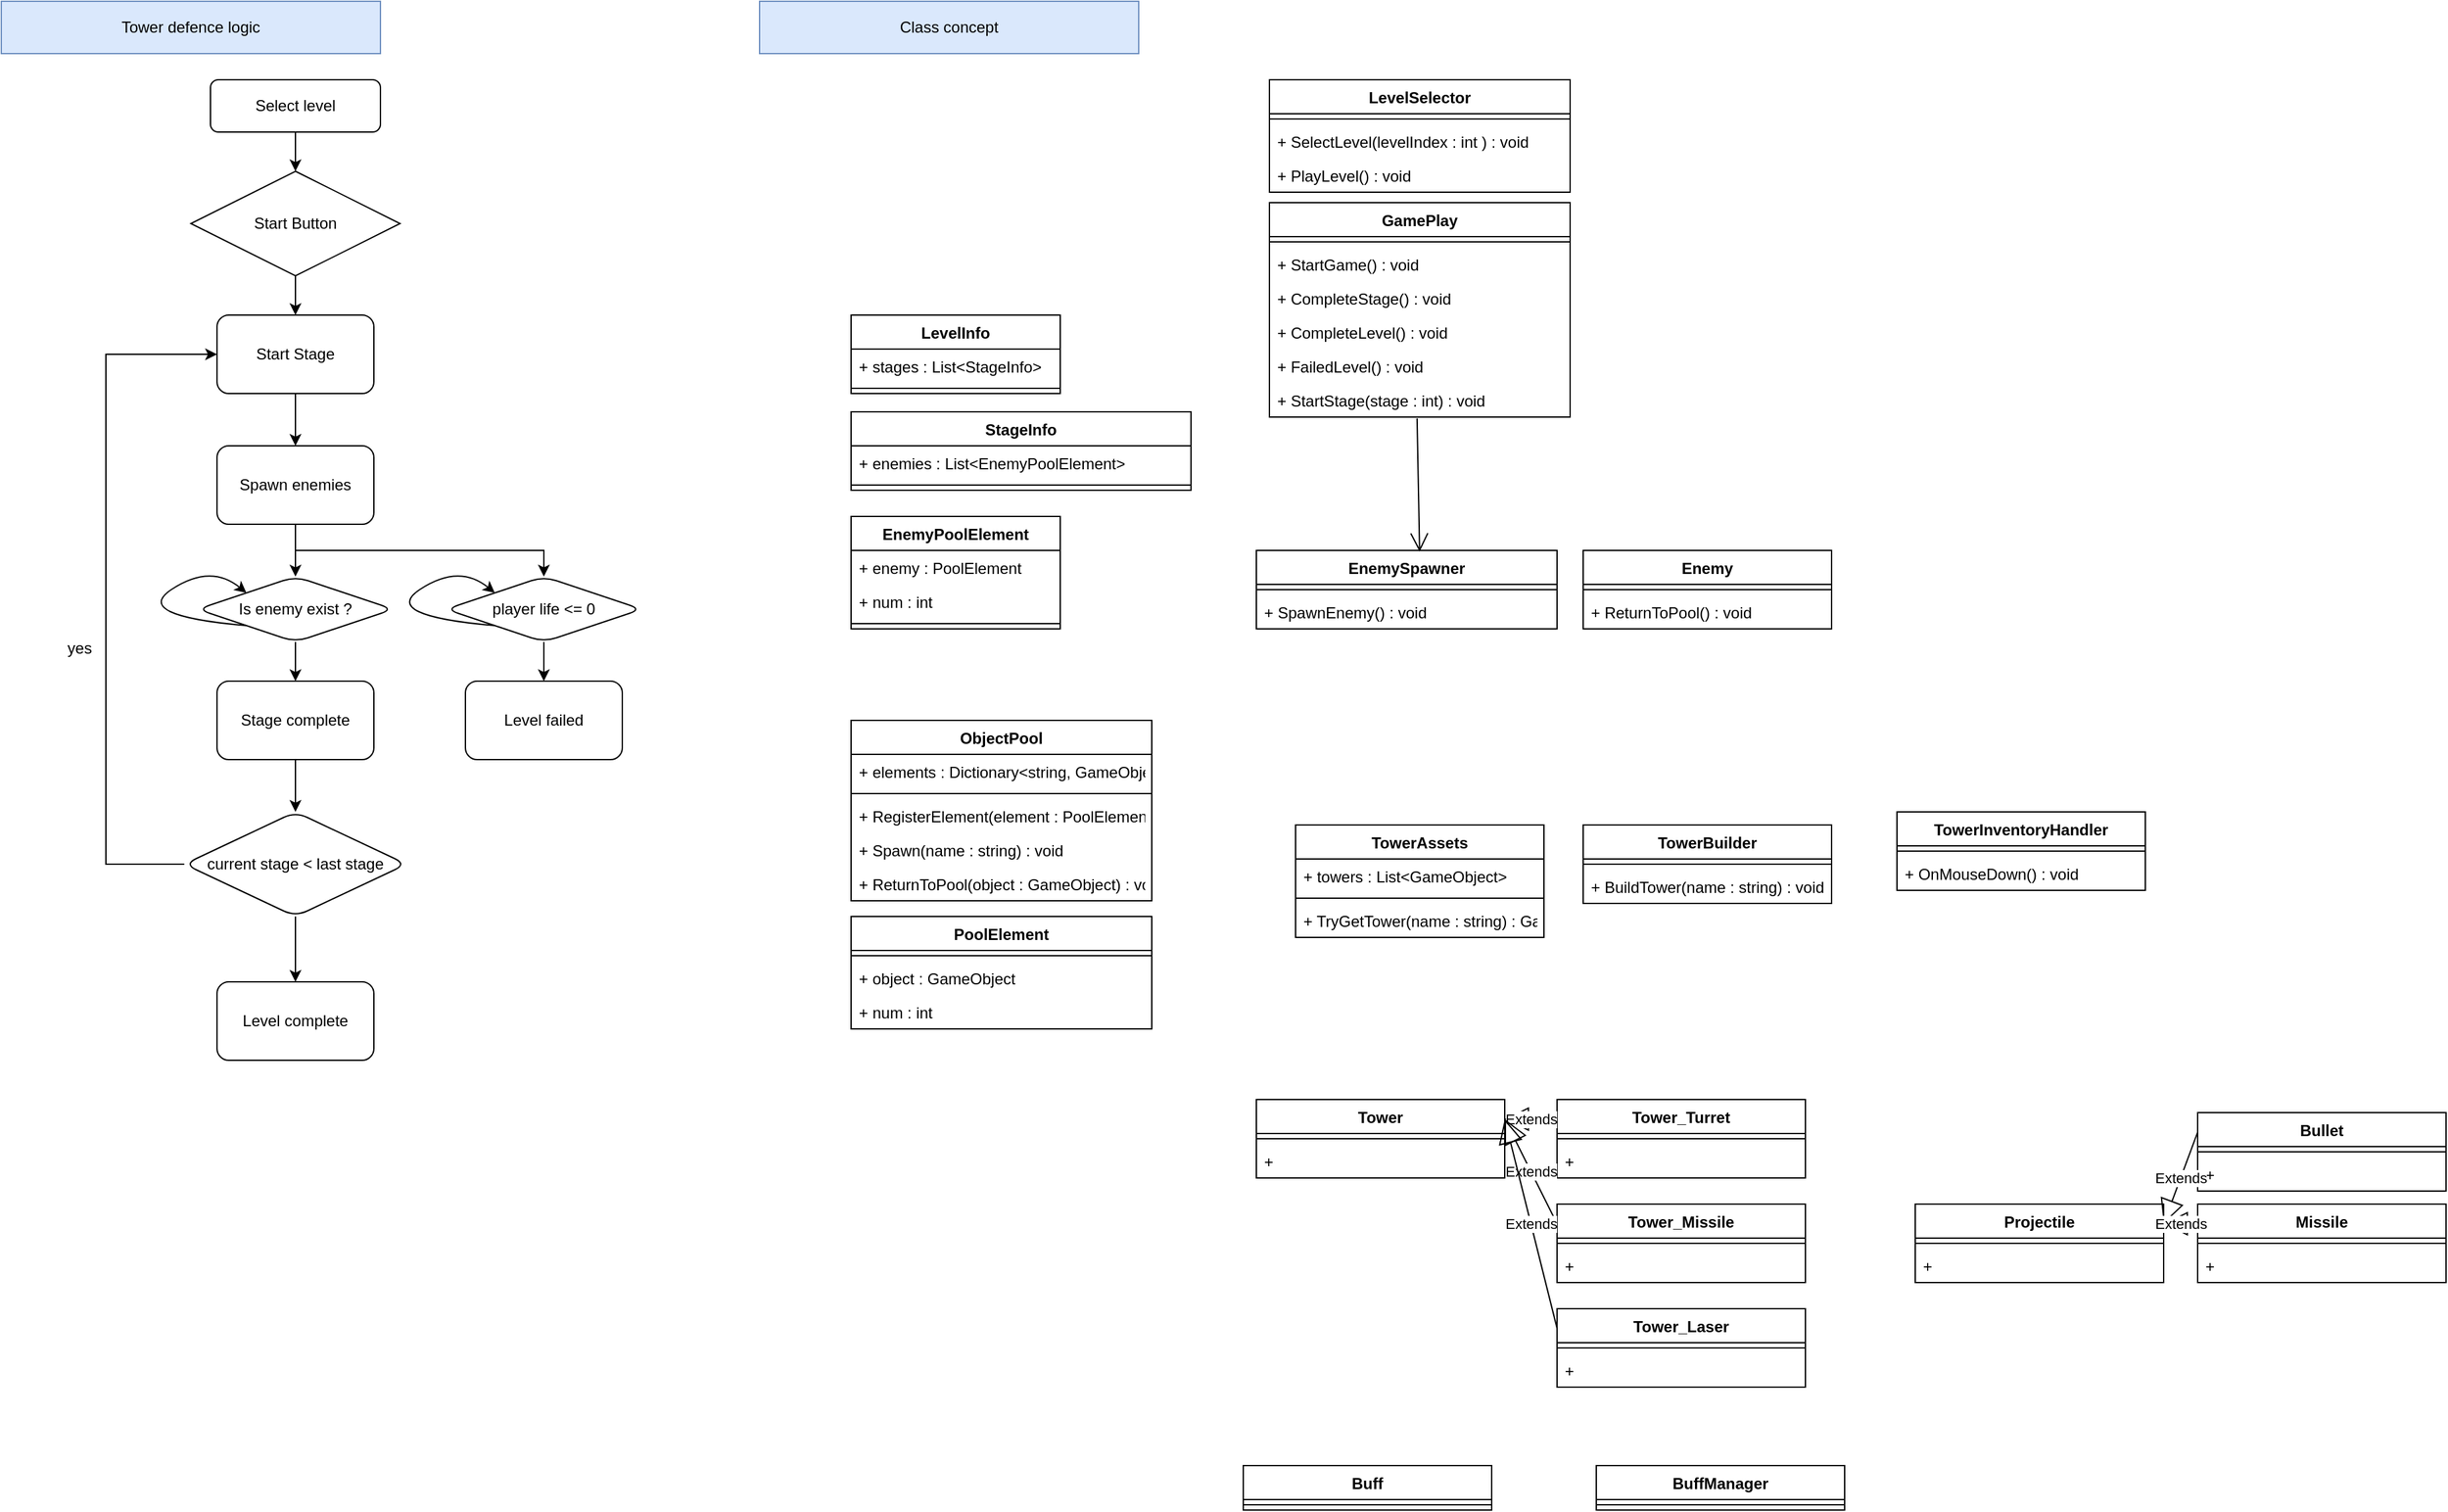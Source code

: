 <mxfile version="20.3.0" type="device"><diagram id="HGVinZ7_VrYm0sIsvRi2" name="페이지-1"><mxGraphModel dx="1673" dy="934" grid="1" gridSize="10" guides="1" tooltips="1" connect="1" arrows="1" fold="1" page="1" pageScale="1" pageWidth="827" pageHeight="1169" math="0" shadow="0"><root><mxCell id="0"/><mxCell id="1" parent="0"/><mxCell id="ARddpXpHxoCh1aJYAdwn-4" style="edgeStyle=orthogonalEdgeStyle;rounded=0;orthogonalLoop=1;jettySize=auto;html=1;entryX=0.5;entryY=0;entryDx=0;entryDy=0;" edge="1" parent="1" source="ARddpXpHxoCh1aJYAdwn-1" target="ARddpXpHxoCh1aJYAdwn-3"><mxGeometry relative="1" as="geometry"/></mxCell><mxCell id="ARddpXpHxoCh1aJYAdwn-1" value="Select level" style="rounded=1;whiteSpace=wrap;html=1;" vertex="1" parent="1"><mxGeometry x="160" y="60" width="130" height="40" as="geometry"/></mxCell><mxCell id="ARddpXpHxoCh1aJYAdwn-2" value="Tower defence logic" style="rounded=0;whiteSpace=wrap;html=1;fillColor=#dae8fc;strokeColor=#6c8ebf;" vertex="1" parent="1"><mxGeometry width="290" height="40" as="geometry"/></mxCell><mxCell id="ARddpXpHxoCh1aJYAdwn-6" value="" style="edgeStyle=orthogonalEdgeStyle;rounded=0;orthogonalLoop=1;jettySize=auto;html=1;" edge="1" parent="1" source="ARddpXpHxoCh1aJYAdwn-3" target="ARddpXpHxoCh1aJYAdwn-5"><mxGeometry relative="1" as="geometry"/></mxCell><mxCell id="ARddpXpHxoCh1aJYAdwn-3" value="Start Button" style="rhombus;whiteSpace=wrap;html=1;" vertex="1" parent="1"><mxGeometry x="145" y="130" width="160" height="80" as="geometry"/></mxCell><mxCell id="ARddpXpHxoCh1aJYAdwn-8" style="edgeStyle=orthogonalEdgeStyle;rounded=0;orthogonalLoop=1;jettySize=auto;html=1;entryX=0.5;entryY=0;entryDx=0;entryDy=0;" edge="1" parent="1" source="ARddpXpHxoCh1aJYAdwn-5" target="ARddpXpHxoCh1aJYAdwn-7"><mxGeometry relative="1" as="geometry"/></mxCell><mxCell id="ARddpXpHxoCh1aJYAdwn-5" value="Start Stage" style="rounded=1;whiteSpace=wrap;html=1;" vertex="1" parent="1"><mxGeometry x="165" y="240" width="120" height="60" as="geometry"/></mxCell><mxCell id="ARddpXpHxoCh1aJYAdwn-13" value="" style="edgeStyle=orthogonalEdgeStyle;rounded=0;orthogonalLoop=1;jettySize=auto;html=1;" edge="1" parent="1" source="ARddpXpHxoCh1aJYAdwn-7" target="ARddpXpHxoCh1aJYAdwn-12"><mxGeometry relative="1" as="geometry"/></mxCell><mxCell id="ARddpXpHxoCh1aJYAdwn-27" style="edgeStyle=orthogonalEdgeStyle;rounded=0;orthogonalLoop=1;jettySize=auto;html=1;" edge="1" parent="1" source="ARddpXpHxoCh1aJYAdwn-7" target="ARddpXpHxoCh1aJYAdwn-24"><mxGeometry relative="1" as="geometry"><Array as="points"><mxPoint x="225" y="420"/><mxPoint x="415" y="420"/></Array></mxGeometry></mxCell><mxCell id="ARddpXpHxoCh1aJYAdwn-7" value="Spawn enemies" style="rounded=1;whiteSpace=wrap;html=1;" vertex="1" parent="1"><mxGeometry x="165" y="340" width="120" height="60" as="geometry"/></mxCell><mxCell id="ARddpXpHxoCh1aJYAdwn-15" style="edgeStyle=orthogonalEdgeStyle;rounded=0;orthogonalLoop=1;jettySize=auto;html=1;entryX=0.5;entryY=0;entryDx=0;entryDy=0;" edge="1" parent="1" source="ARddpXpHxoCh1aJYAdwn-12" target="ARddpXpHxoCh1aJYAdwn-14"><mxGeometry relative="1" as="geometry"/></mxCell><mxCell id="ARddpXpHxoCh1aJYAdwn-12" value="Is enemy exist ?" style="rhombus;whiteSpace=wrap;html=1;rounded=1;" vertex="1" parent="1"><mxGeometry x="150" y="440" width="150" height="50" as="geometry"/></mxCell><mxCell id="ARddpXpHxoCh1aJYAdwn-17" value="" style="edgeStyle=orthogonalEdgeStyle;rounded=0;orthogonalLoop=1;jettySize=auto;html=1;" edge="1" parent="1" source="ARddpXpHxoCh1aJYAdwn-14" target="ARddpXpHxoCh1aJYAdwn-16"><mxGeometry relative="1" as="geometry"/></mxCell><mxCell id="ARddpXpHxoCh1aJYAdwn-14" value="Stage complete" style="rounded=1;whiteSpace=wrap;html=1;" vertex="1" parent="1"><mxGeometry x="165" y="520" width="120" height="60" as="geometry"/></mxCell><mxCell id="ARddpXpHxoCh1aJYAdwn-18" style="edgeStyle=orthogonalEdgeStyle;rounded=0;orthogonalLoop=1;jettySize=auto;html=1;entryX=0;entryY=0.5;entryDx=0;entryDy=0;" edge="1" parent="1" source="ARddpXpHxoCh1aJYAdwn-16" target="ARddpXpHxoCh1aJYAdwn-5"><mxGeometry relative="1" as="geometry"><Array as="points"><mxPoint x="80" y="660"/><mxPoint x="80" y="270"/></Array></mxGeometry></mxCell><mxCell id="ARddpXpHxoCh1aJYAdwn-22" value="" style="edgeStyle=orthogonalEdgeStyle;rounded=0;orthogonalLoop=1;jettySize=auto;html=1;" edge="1" parent="1" source="ARddpXpHxoCh1aJYAdwn-16" target="ARddpXpHxoCh1aJYAdwn-21"><mxGeometry relative="1" as="geometry"/></mxCell><mxCell id="ARddpXpHxoCh1aJYAdwn-16" value="current stage &amp;lt; last stage" style="rhombus;whiteSpace=wrap;html=1;rounded=1;" vertex="1" parent="1"><mxGeometry x="140" y="620" width="170" height="80" as="geometry"/></mxCell><mxCell id="ARddpXpHxoCh1aJYAdwn-19" value="yes" style="text;html=1;strokeColor=none;fillColor=none;align=center;verticalAlign=middle;whiteSpace=wrap;rounded=0;" vertex="1" parent="1"><mxGeometry x="30" y="480" width="60" height="30" as="geometry"/></mxCell><mxCell id="ARddpXpHxoCh1aJYAdwn-21" value="Level complete" style="whiteSpace=wrap;html=1;rounded=1;" vertex="1" parent="1"><mxGeometry x="165" y="750" width="120" height="60" as="geometry"/></mxCell><mxCell id="ARddpXpHxoCh1aJYAdwn-26" value="" style="edgeStyle=orthogonalEdgeStyle;rounded=0;orthogonalLoop=1;jettySize=auto;html=1;" edge="1" parent="1" source="ARddpXpHxoCh1aJYAdwn-24" target="ARddpXpHxoCh1aJYAdwn-25"><mxGeometry relative="1" as="geometry"/></mxCell><mxCell id="ARddpXpHxoCh1aJYAdwn-24" value="player life &amp;lt;= 0" style="rhombus;whiteSpace=wrap;html=1;rounded=1;" vertex="1" parent="1"><mxGeometry x="340" y="440" width="150" height="50" as="geometry"/></mxCell><mxCell id="ARddpXpHxoCh1aJYAdwn-25" value="Level failed" style="whiteSpace=wrap;html=1;rounded=1;" vertex="1" parent="1"><mxGeometry x="355" y="520" width="120" height="60" as="geometry"/></mxCell><mxCell id="ARddpXpHxoCh1aJYAdwn-28" value="" style="curved=1;endArrow=classic;html=1;rounded=0;exitX=0;exitY=1;exitDx=0;exitDy=0;entryX=0;entryY=0;entryDx=0;entryDy=0;" edge="1" parent="1" source="ARddpXpHxoCh1aJYAdwn-12" target="ARddpXpHxoCh1aJYAdwn-12"><mxGeometry width="50" height="50" relative="1" as="geometry"><mxPoint x="340" y="510" as="sourcePoint"/><mxPoint x="390" y="460" as="targetPoint"/><Array as="points"><mxPoint x="100" y="470"/><mxPoint x="160" y="430"/></Array></mxGeometry></mxCell><mxCell id="ARddpXpHxoCh1aJYAdwn-29" value="" style="curved=1;endArrow=classic;html=1;rounded=0;exitX=0;exitY=1;exitDx=0;exitDy=0;entryX=0;entryY=0;entryDx=0;entryDy=0;" edge="1" parent="1"><mxGeometry width="50" height="50" relative="1" as="geometry"><mxPoint x="377.5" y="477.5" as="sourcePoint"/><mxPoint x="377.5" y="452.5" as="targetPoint"/><Array as="points"><mxPoint x="290" y="470"/><mxPoint x="350" y="430"/></Array></mxGeometry></mxCell><mxCell id="ARddpXpHxoCh1aJYAdwn-30" value="LevelInfo" style="swimlane;fontStyle=1;align=center;verticalAlign=top;childLayout=stackLayout;horizontal=1;startSize=26;horizontalStack=0;resizeParent=1;resizeParentMax=0;resizeLast=0;collapsible=1;marginBottom=0;" vertex="1" parent="1"><mxGeometry x="650" y="240" width="160" height="60" as="geometry"/></mxCell><mxCell id="ARddpXpHxoCh1aJYAdwn-33" value="+ stages : List&lt;StageInfo&gt;" style="text;strokeColor=none;fillColor=none;align=left;verticalAlign=top;spacingLeft=4;spacingRight=4;overflow=hidden;rotatable=0;points=[[0,0.5],[1,0.5]];portConstraint=eastwest;" vertex="1" parent="ARddpXpHxoCh1aJYAdwn-30"><mxGeometry y="26" width="160" height="26" as="geometry"/></mxCell><mxCell id="ARddpXpHxoCh1aJYAdwn-32" value="" style="line;strokeWidth=1;fillColor=none;align=left;verticalAlign=middle;spacingTop=-1;spacingLeft=3;spacingRight=3;rotatable=0;labelPosition=right;points=[];portConstraint=eastwest;strokeColor=inherit;" vertex="1" parent="ARddpXpHxoCh1aJYAdwn-30"><mxGeometry y="52" width="160" height="8" as="geometry"/></mxCell><mxCell id="ARddpXpHxoCh1aJYAdwn-34" value="Class concept" style="rounded=0;whiteSpace=wrap;html=1;fillColor=#dae8fc;strokeColor=#6c8ebf;" vertex="1" parent="1"><mxGeometry x="580" width="290" height="40" as="geometry"/></mxCell><mxCell id="ARddpXpHxoCh1aJYAdwn-36" value="StageInfo" style="swimlane;fontStyle=1;align=center;verticalAlign=top;childLayout=stackLayout;horizontal=1;startSize=26;horizontalStack=0;resizeParent=1;resizeParentMax=0;resizeLast=0;collapsible=1;marginBottom=0;" vertex="1" parent="1"><mxGeometry x="650" y="314" width="260" height="60" as="geometry"/></mxCell><mxCell id="ARddpXpHxoCh1aJYAdwn-37" value="+ enemies : List&lt;EnemyPoolElement&gt;" style="text;strokeColor=none;fillColor=none;align=left;verticalAlign=top;spacingLeft=4;spacingRight=4;overflow=hidden;rotatable=0;points=[[0,0.5],[1,0.5]];portConstraint=eastwest;" vertex="1" parent="ARddpXpHxoCh1aJYAdwn-36"><mxGeometry y="26" width="260" height="26" as="geometry"/></mxCell><mxCell id="ARddpXpHxoCh1aJYAdwn-39" value="" style="line;strokeWidth=1;fillColor=none;align=left;verticalAlign=middle;spacingTop=-1;spacingLeft=3;spacingRight=3;rotatable=0;labelPosition=right;points=[];portConstraint=eastwest;strokeColor=inherit;" vertex="1" parent="ARddpXpHxoCh1aJYAdwn-36"><mxGeometry y="52" width="260" height="8" as="geometry"/></mxCell><mxCell id="ARddpXpHxoCh1aJYAdwn-41" value="EnemyPoolElement" style="swimlane;fontStyle=1;align=center;verticalAlign=top;childLayout=stackLayout;horizontal=1;startSize=26;horizontalStack=0;resizeParent=1;resizeParentMax=0;resizeLast=0;collapsible=1;marginBottom=0;" vertex="1" parent="1"><mxGeometry x="650" y="394" width="160" height="86" as="geometry"/></mxCell><mxCell id="ARddpXpHxoCh1aJYAdwn-42" value="+ enemy : PoolElement" style="text;strokeColor=none;fillColor=none;align=left;verticalAlign=top;spacingLeft=4;spacingRight=4;overflow=hidden;rotatable=0;points=[[0,0.5],[1,0.5]];portConstraint=eastwest;" vertex="1" parent="ARddpXpHxoCh1aJYAdwn-41"><mxGeometry y="26" width="160" height="26" as="geometry"/></mxCell><mxCell id="ARddpXpHxoCh1aJYAdwn-43" value="+ num : int" style="text;strokeColor=none;fillColor=none;align=left;verticalAlign=top;spacingLeft=4;spacingRight=4;overflow=hidden;rotatable=0;points=[[0,0.5],[1,0.5]];portConstraint=eastwest;" vertex="1" parent="ARddpXpHxoCh1aJYAdwn-41"><mxGeometry y="52" width="160" height="26" as="geometry"/></mxCell><mxCell id="ARddpXpHxoCh1aJYAdwn-44" value="" style="line;strokeWidth=1;fillColor=none;align=left;verticalAlign=middle;spacingTop=-1;spacingLeft=3;spacingRight=3;rotatable=0;labelPosition=right;points=[];portConstraint=eastwest;strokeColor=inherit;" vertex="1" parent="ARddpXpHxoCh1aJYAdwn-41"><mxGeometry y="78" width="160" height="8" as="geometry"/></mxCell><mxCell id="ARddpXpHxoCh1aJYAdwn-46" value="LevelSelector" style="swimlane;fontStyle=1;align=center;verticalAlign=top;childLayout=stackLayout;horizontal=1;startSize=26;horizontalStack=0;resizeParent=1;resizeParentMax=0;resizeLast=0;collapsible=1;marginBottom=0;" vertex="1" parent="1"><mxGeometry x="970" y="60" width="230" height="86" as="geometry"/></mxCell><mxCell id="ARddpXpHxoCh1aJYAdwn-48" value="" style="line;strokeWidth=1;fillColor=none;align=left;verticalAlign=middle;spacingTop=-1;spacingLeft=3;spacingRight=3;rotatable=0;labelPosition=right;points=[];portConstraint=eastwest;strokeColor=inherit;" vertex="1" parent="ARddpXpHxoCh1aJYAdwn-46"><mxGeometry y="26" width="230" height="8" as="geometry"/></mxCell><mxCell id="ARddpXpHxoCh1aJYAdwn-47" value="+ SelectLevel(levelIndex : int ) : void" style="text;strokeColor=none;fillColor=none;align=left;verticalAlign=top;spacingLeft=4;spacingRight=4;overflow=hidden;rotatable=0;points=[[0,0.5],[1,0.5]];portConstraint=eastwest;" vertex="1" parent="ARddpXpHxoCh1aJYAdwn-46"><mxGeometry y="34" width="230" height="26" as="geometry"/></mxCell><mxCell id="ARddpXpHxoCh1aJYAdwn-49" value="+ PlayLevel() : void" style="text;strokeColor=none;fillColor=none;align=left;verticalAlign=top;spacingLeft=4;spacingRight=4;overflow=hidden;rotatable=0;points=[[0,0.5],[1,0.5]];portConstraint=eastwest;" vertex="1" parent="ARddpXpHxoCh1aJYAdwn-46"><mxGeometry y="60" width="230" height="26" as="geometry"/></mxCell><mxCell id="ARddpXpHxoCh1aJYAdwn-50" value="GamePlay" style="swimlane;fontStyle=1;align=center;verticalAlign=top;childLayout=stackLayout;horizontal=1;startSize=26;horizontalStack=0;resizeParent=1;resizeParentMax=0;resizeLast=0;collapsible=1;marginBottom=0;" vertex="1" parent="1"><mxGeometry x="970" y="154" width="230" height="164" as="geometry"/></mxCell><mxCell id="ARddpXpHxoCh1aJYAdwn-51" value="" style="line;strokeWidth=1;fillColor=none;align=left;verticalAlign=middle;spacingTop=-1;spacingLeft=3;spacingRight=3;rotatable=0;labelPosition=right;points=[];portConstraint=eastwest;strokeColor=inherit;" vertex="1" parent="ARddpXpHxoCh1aJYAdwn-50"><mxGeometry y="26" width="230" height="8" as="geometry"/></mxCell><mxCell id="ARddpXpHxoCh1aJYAdwn-52" value="+ StartGame() : void" style="text;strokeColor=none;fillColor=none;align=left;verticalAlign=top;spacingLeft=4;spacingRight=4;overflow=hidden;rotatable=0;points=[[0,0.5],[1,0.5]];portConstraint=eastwest;" vertex="1" parent="ARddpXpHxoCh1aJYAdwn-50"><mxGeometry y="34" width="230" height="26" as="geometry"/></mxCell><mxCell id="ARddpXpHxoCh1aJYAdwn-54" value="+ CompleteStage() : void" style="text;strokeColor=none;fillColor=none;align=left;verticalAlign=top;spacingLeft=4;spacingRight=4;overflow=hidden;rotatable=0;points=[[0,0.5],[1,0.5]];portConstraint=eastwest;" vertex="1" parent="ARddpXpHxoCh1aJYAdwn-50"><mxGeometry y="60" width="230" height="26" as="geometry"/></mxCell><mxCell id="ARddpXpHxoCh1aJYAdwn-55" value="+ CompleteLevel() : void" style="text;strokeColor=none;fillColor=none;align=left;verticalAlign=top;spacingLeft=4;spacingRight=4;overflow=hidden;rotatable=0;points=[[0,0.5],[1,0.5]];portConstraint=eastwest;" vertex="1" parent="ARddpXpHxoCh1aJYAdwn-50"><mxGeometry y="86" width="230" height="26" as="geometry"/></mxCell><mxCell id="ARddpXpHxoCh1aJYAdwn-56" value="+ FailedLevel() : void" style="text;strokeColor=none;fillColor=none;align=left;verticalAlign=top;spacingLeft=4;spacingRight=4;overflow=hidden;rotatable=0;points=[[0,0.5],[1,0.5]];portConstraint=eastwest;" vertex="1" parent="ARddpXpHxoCh1aJYAdwn-50"><mxGeometry y="112" width="230" height="26" as="geometry"/></mxCell><mxCell id="ARddpXpHxoCh1aJYAdwn-53" value="+ StartStage(stage : int) : void" style="text;strokeColor=none;fillColor=none;align=left;verticalAlign=top;spacingLeft=4;spacingRight=4;overflow=hidden;rotatable=0;points=[[0,0.5],[1,0.5]];portConstraint=eastwest;" vertex="1" parent="ARddpXpHxoCh1aJYAdwn-50"><mxGeometry y="138" width="230" height="26" as="geometry"/></mxCell><mxCell id="ARddpXpHxoCh1aJYAdwn-57" value="EnemySpawner" style="swimlane;fontStyle=1;align=center;verticalAlign=top;childLayout=stackLayout;horizontal=1;startSize=26;horizontalStack=0;resizeParent=1;resizeParentMax=0;resizeLast=0;collapsible=1;marginBottom=0;" vertex="1" parent="1"><mxGeometry x="960" y="420" width="230" height="60" as="geometry"/></mxCell><mxCell id="ARddpXpHxoCh1aJYAdwn-58" value="" style="line;strokeWidth=1;fillColor=none;align=left;verticalAlign=middle;spacingTop=-1;spacingLeft=3;spacingRight=3;rotatable=0;labelPosition=right;points=[];portConstraint=eastwest;strokeColor=inherit;" vertex="1" parent="ARddpXpHxoCh1aJYAdwn-57"><mxGeometry y="26" width="230" height="8" as="geometry"/></mxCell><mxCell id="ARddpXpHxoCh1aJYAdwn-59" value="+ SpawnEnemy() : void" style="text;strokeColor=none;fillColor=none;align=left;verticalAlign=top;spacingLeft=4;spacingRight=4;overflow=hidden;rotatable=0;points=[[0,0.5],[1,0.5]];portConstraint=eastwest;" vertex="1" parent="ARddpXpHxoCh1aJYAdwn-57"><mxGeometry y="34" width="230" height="26" as="geometry"/></mxCell><mxCell id="ARddpXpHxoCh1aJYAdwn-63" value="" style="endArrow=open;endFill=1;endSize=12;html=1;rounded=0;exitX=0.491;exitY=1.038;exitDx=0;exitDy=0;exitPerimeter=0;entryX=0.543;entryY=0.017;entryDx=0;entryDy=0;entryPerimeter=0;" edge="1" parent="1" source="ARddpXpHxoCh1aJYAdwn-53" target="ARddpXpHxoCh1aJYAdwn-57"><mxGeometry width="160" relative="1" as="geometry"><mxPoint x="960" y="340" as="sourcePoint"/><mxPoint x="1120" y="340" as="targetPoint"/></mxGeometry></mxCell><mxCell id="ARddpXpHxoCh1aJYAdwn-64" value="ObjectPool" style="swimlane;fontStyle=1;align=center;verticalAlign=top;childLayout=stackLayout;horizontal=1;startSize=26;horizontalStack=0;resizeParent=1;resizeParentMax=0;resizeLast=0;collapsible=1;marginBottom=0;" vertex="1" parent="1"><mxGeometry x="650" y="550" width="230" height="138" as="geometry"/></mxCell><mxCell id="ARddpXpHxoCh1aJYAdwn-75" value="+ elements : Dictionary&lt;string, GameObject&gt;" style="text;strokeColor=none;fillColor=none;align=left;verticalAlign=top;spacingLeft=4;spacingRight=4;overflow=hidden;rotatable=0;points=[[0,0.5],[1,0.5]];portConstraint=eastwest;" vertex="1" parent="ARddpXpHxoCh1aJYAdwn-64"><mxGeometry y="26" width="230" height="26" as="geometry"/></mxCell><mxCell id="ARddpXpHxoCh1aJYAdwn-65" value="" style="line;strokeWidth=1;fillColor=none;align=left;verticalAlign=middle;spacingTop=-1;spacingLeft=3;spacingRight=3;rotatable=0;labelPosition=right;points=[];portConstraint=eastwest;strokeColor=inherit;" vertex="1" parent="ARddpXpHxoCh1aJYAdwn-64"><mxGeometry y="52" width="230" height="8" as="geometry"/></mxCell><mxCell id="ARddpXpHxoCh1aJYAdwn-66" value="+ RegisterElement(element : PoolElement) : void" style="text;strokeColor=none;fillColor=none;align=left;verticalAlign=top;spacingLeft=4;spacingRight=4;overflow=hidden;rotatable=0;points=[[0,0.5],[1,0.5]];portConstraint=eastwest;" vertex="1" parent="ARddpXpHxoCh1aJYAdwn-64"><mxGeometry y="60" width="230" height="26" as="geometry"/></mxCell><mxCell id="ARddpXpHxoCh1aJYAdwn-74" value="+ Spawn(name : string) : void" style="text;strokeColor=none;fillColor=none;align=left;verticalAlign=top;spacingLeft=4;spacingRight=4;overflow=hidden;rotatable=0;points=[[0,0.5],[1,0.5]];portConstraint=eastwest;" vertex="1" parent="ARddpXpHxoCh1aJYAdwn-64"><mxGeometry y="86" width="230" height="26" as="geometry"/></mxCell><mxCell id="ARddpXpHxoCh1aJYAdwn-76" value="+ ReturnToPool(object : GameObject) : void" style="text;strokeColor=none;fillColor=none;align=left;verticalAlign=top;spacingLeft=4;spacingRight=4;overflow=hidden;rotatable=0;points=[[0,0.5],[1,0.5]];portConstraint=eastwest;" vertex="1" parent="ARddpXpHxoCh1aJYAdwn-64"><mxGeometry y="112" width="230" height="26" as="geometry"/></mxCell><mxCell id="ARddpXpHxoCh1aJYAdwn-67" value="PoolElement" style="swimlane;fontStyle=1;align=center;verticalAlign=top;childLayout=stackLayout;horizontal=1;startSize=26;horizontalStack=0;resizeParent=1;resizeParentMax=0;resizeLast=0;collapsible=1;marginBottom=0;" vertex="1" parent="1"><mxGeometry x="650" y="700" width="230" height="86" as="geometry"/></mxCell><mxCell id="ARddpXpHxoCh1aJYAdwn-68" value="" style="line;strokeWidth=1;fillColor=none;align=left;verticalAlign=middle;spacingTop=-1;spacingLeft=3;spacingRight=3;rotatable=0;labelPosition=right;points=[];portConstraint=eastwest;strokeColor=inherit;" vertex="1" parent="ARddpXpHxoCh1aJYAdwn-67"><mxGeometry y="26" width="230" height="8" as="geometry"/></mxCell><mxCell id="ARddpXpHxoCh1aJYAdwn-69" value="+ object : GameObject" style="text;strokeColor=none;fillColor=none;align=left;verticalAlign=top;spacingLeft=4;spacingRight=4;overflow=hidden;rotatable=0;points=[[0,0.5],[1,0.5]];portConstraint=eastwest;" vertex="1" parent="ARddpXpHxoCh1aJYAdwn-67"><mxGeometry y="34" width="230" height="26" as="geometry"/></mxCell><mxCell id="ARddpXpHxoCh1aJYAdwn-73" value="+ num : int" style="text;strokeColor=none;fillColor=none;align=left;verticalAlign=top;spacingLeft=4;spacingRight=4;overflow=hidden;rotatable=0;points=[[0,0.5],[1,0.5]];portConstraint=eastwest;" vertex="1" parent="ARddpXpHxoCh1aJYAdwn-67"><mxGeometry y="60" width="230" height="26" as="geometry"/></mxCell><mxCell id="ARddpXpHxoCh1aJYAdwn-77" value="Enemy" style="swimlane;fontStyle=1;align=center;verticalAlign=top;childLayout=stackLayout;horizontal=1;startSize=26;horizontalStack=0;resizeParent=1;resizeParentMax=0;resizeLast=0;collapsible=1;marginBottom=0;" vertex="1" parent="1"><mxGeometry x="1210" y="420" width="190" height="60" as="geometry"/></mxCell><mxCell id="ARddpXpHxoCh1aJYAdwn-78" value="" style="line;strokeWidth=1;fillColor=none;align=left;verticalAlign=middle;spacingTop=-1;spacingLeft=3;spacingRight=3;rotatable=0;labelPosition=right;points=[];portConstraint=eastwest;strokeColor=inherit;" vertex="1" parent="ARddpXpHxoCh1aJYAdwn-77"><mxGeometry y="26" width="190" height="8" as="geometry"/></mxCell><mxCell id="ARddpXpHxoCh1aJYAdwn-79" value="+ ReturnToPool() : void" style="text;strokeColor=none;fillColor=none;align=left;verticalAlign=top;spacingLeft=4;spacingRight=4;overflow=hidden;rotatable=0;points=[[0,0.5],[1,0.5]];portConstraint=eastwest;" vertex="1" parent="ARddpXpHxoCh1aJYAdwn-77"><mxGeometry y="34" width="190" height="26" as="geometry"/></mxCell><mxCell id="ARddpXpHxoCh1aJYAdwn-80" value="Tower" style="swimlane;fontStyle=1;align=center;verticalAlign=top;childLayout=stackLayout;horizontal=1;startSize=26;horizontalStack=0;resizeParent=1;resizeParentMax=0;resizeLast=0;collapsible=1;marginBottom=0;" vertex="1" parent="1"><mxGeometry x="960" y="840" width="190" height="60" as="geometry"/></mxCell><mxCell id="ARddpXpHxoCh1aJYAdwn-81" value="" style="line;strokeWidth=1;fillColor=none;align=left;verticalAlign=middle;spacingTop=-1;spacingLeft=3;spacingRight=3;rotatable=0;labelPosition=right;points=[];portConstraint=eastwest;strokeColor=inherit;" vertex="1" parent="ARddpXpHxoCh1aJYAdwn-80"><mxGeometry y="26" width="190" height="8" as="geometry"/></mxCell><mxCell id="ARddpXpHxoCh1aJYAdwn-82" value="+ " style="text;strokeColor=none;fillColor=none;align=left;verticalAlign=top;spacingLeft=4;spacingRight=4;overflow=hidden;rotatable=0;points=[[0,0.5],[1,0.5]];portConstraint=eastwest;" vertex="1" parent="ARddpXpHxoCh1aJYAdwn-80"><mxGeometry y="34" width="190" height="26" as="geometry"/></mxCell><mxCell id="ARddpXpHxoCh1aJYAdwn-85" value="Tower_Turret" style="swimlane;fontStyle=1;align=center;verticalAlign=top;childLayout=stackLayout;horizontal=1;startSize=26;horizontalStack=0;resizeParent=1;resizeParentMax=0;resizeLast=0;collapsible=1;marginBottom=0;" vertex="1" parent="1"><mxGeometry x="1190" y="840" width="190" height="60" as="geometry"/></mxCell><mxCell id="ARddpXpHxoCh1aJYAdwn-86" value="" style="line;strokeWidth=1;fillColor=none;align=left;verticalAlign=middle;spacingTop=-1;spacingLeft=3;spacingRight=3;rotatable=0;labelPosition=right;points=[];portConstraint=eastwest;strokeColor=inherit;" vertex="1" parent="ARddpXpHxoCh1aJYAdwn-85"><mxGeometry y="26" width="190" height="8" as="geometry"/></mxCell><mxCell id="ARddpXpHxoCh1aJYAdwn-87" value="+ " style="text;strokeColor=none;fillColor=none;align=left;verticalAlign=top;spacingLeft=4;spacingRight=4;overflow=hidden;rotatable=0;points=[[0,0.5],[1,0.5]];portConstraint=eastwest;" vertex="1" parent="ARddpXpHxoCh1aJYAdwn-85"><mxGeometry y="34" width="190" height="26" as="geometry"/></mxCell><mxCell id="ARddpXpHxoCh1aJYAdwn-88" value="Tower_Missile" style="swimlane;fontStyle=1;align=center;verticalAlign=top;childLayout=stackLayout;horizontal=1;startSize=26;horizontalStack=0;resizeParent=1;resizeParentMax=0;resizeLast=0;collapsible=1;marginBottom=0;" vertex="1" parent="1"><mxGeometry x="1190" y="920" width="190" height="60" as="geometry"/></mxCell><mxCell id="ARddpXpHxoCh1aJYAdwn-89" value="" style="line;strokeWidth=1;fillColor=none;align=left;verticalAlign=middle;spacingTop=-1;spacingLeft=3;spacingRight=3;rotatable=0;labelPosition=right;points=[];portConstraint=eastwest;strokeColor=inherit;" vertex="1" parent="ARddpXpHxoCh1aJYAdwn-88"><mxGeometry y="26" width="190" height="8" as="geometry"/></mxCell><mxCell id="ARddpXpHxoCh1aJYAdwn-90" value="+ " style="text;strokeColor=none;fillColor=none;align=left;verticalAlign=top;spacingLeft=4;spacingRight=4;overflow=hidden;rotatable=0;points=[[0,0.5],[1,0.5]];portConstraint=eastwest;" vertex="1" parent="ARddpXpHxoCh1aJYAdwn-88"><mxGeometry y="34" width="190" height="26" as="geometry"/></mxCell><mxCell id="ARddpXpHxoCh1aJYAdwn-91" value="Tower_Laser" style="swimlane;fontStyle=1;align=center;verticalAlign=top;childLayout=stackLayout;horizontal=1;startSize=26;horizontalStack=0;resizeParent=1;resizeParentMax=0;resizeLast=0;collapsible=1;marginBottom=0;" vertex="1" parent="1"><mxGeometry x="1190" y="1000" width="190" height="60" as="geometry"/></mxCell><mxCell id="ARddpXpHxoCh1aJYAdwn-92" value="" style="line;strokeWidth=1;fillColor=none;align=left;verticalAlign=middle;spacingTop=-1;spacingLeft=3;spacingRight=3;rotatable=0;labelPosition=right;points=[];portConstraint=eastwest;strokeColor=inherit;" vertex="1" parent="ARddpXpHxoCh1aJYAdwn-91"><mxGeometry y="26" width="190" height="8" as="geometry"/></mxCell><mxCell id="ARddpXpHxoCh1aJYAdwn-93" value="+ " style="text;strokeColor=none;fillColor=none;align=left;verticalAlign=top;spacingLeft=4;spacingRight=4;overflow=hidden;rotatable=0;points=[[0,0.5],[1,0.5]];portConstraint=eastwest;" vertex="1" parent="ARddpXpHxoCh1aJYAdwn-91"><mxGeometry y="34" width="190" height="26" as="geometry"/></mxCell><mxCell id="ARddpXpHxoCh1aJYAdwn-95" value="Extends" style="endArrow=block;endSize=16;endFill=0;html=1;rounded=0;entryX=1;entryY=0.25;entryDx=0;entryDy=0;exitX=0;exitY=0.25;exitDx=0;exitDy=0;" edge="1" parent="1" source="ARddpXpHxoCh1aJYAdwn-85" target="ARddpXpHxoCh1aJYAdwn-80"><mxGeometry width="160" relative="1" as="geometry"><mxPoint x="1000" y="750" as="sourcePoint"/><mxPoint x="1160" y="750" as="targetPoint"/></mxGeometry></mxCell><mxCell id="ARddpXpHxoCh1aJYAdwn-96" value="Extends" style="endArrow=block;endSize=16;endFill=0;html=1;rounded=0;entryX=1;entryY=0.25;entryDx=0;entryDy=0;exitX=0;exitY=0.25;exitDx=0;exitDy=0;" edge="1" parent="1" source="ARddpXpHxoCh1aJYAdwn-88" target="ARddpXpHxoCh1aJYAdwn-80"><mxGeometry width="160" relative="1" as="geometry"><mxPoint x="1200" y="865" as="sourcePoint"/><mxPoint x="1160" y="865" as="targetPoint"/></mxGeometry></mxCell><mxCell id="ARddpXpHxoCh1aJYAdwn-97" value="Extends" style="endArrow=block;endSize=16;endFill=0;html=1;rounded=0;entryX=1;entryY=0.25;entryDx=0;entryDy=0;exitX=0;exitY=0.25;exitDx=0;exitDy=0;" edge="1" parent="1" source="ARddpXpHxoCh1aJYAdwn-91" target="ARddpXpHxoCh1aJYAdwn-80"><mxGeometry width="160" relative="1" as="geometry"><mxPoint x="1200" y="945" as="sourcePoint"/><mxPoint x="1160" y="865" as="targetPoint"/></mxGeometry></mxCell><mxCell id="ARddpXpHxoCh1aJYAdwn-98" value="Projectile" style="swimlane;fontStyle=1;align=center;verticalAlign=top;childLayout=stackLayout;horizontal=1;startSize=26;horizontalStack=0;resizeParent=1;resizeParentMax=0;resizeLast=0;collapsible=1;marginBottom=0;" vertex="1" parent="1"><mxGeometry x="1464" y="920" width="190" height="60" as="geometry"/></mxCell><mxCell id="ARddpXpHxoCh1aJYAdwn-99" value="" style="line;strokeWidth=1;fillColor=none;align=left;verticalAlign=middle;spacingTop=-1;spacingLeft=3;spacingRight=3;rotatable=0;labelPosition=right;points=[];portConstraint=eastwest;strokeColor=inherit;" vertex="1" parent="ARddpXpHxoCh1aJYAdwn-98"><mxGeometry y="26" width="190" height="8" as="geometry"/></mxCell><mxCell id="ARddpXpHxoCh1aJYAdwn-100" value="+ " style="text;strokeColor=none;fillColor=none;align=left;verticalAlign=top;spacingLeft=4;spacingRight=4;overflow=hidden;rotatable=0;points=[[0,0.5],[1,0.5]];portConstraint=eastwest;" vertex="1" parent="ARddpXpHxoCh1aJYAdwn-98"><mxGeometry y="34" width="190" height="26" as="geometry"/></mxCell><mxCell id="ARddpXpHxoCh1aJYAdwn-101" value="Missile" style="swimlane;fontStyle=1;align=center;verticalAlign=top;childLayout=stackLayout;horizontal=1;startSize=26;horizontalStack=0;resizeParent=1;resizeParentMax=0;resizeLast=0;collapsible=1;marginBottom=0;" vertex="1" parent="1"><mxGeometry x="1680" y="920" width="190" height="60" as="geometry"/></mxCell><mxCell id="ARddpXpHxoCh1aJYAdwn-102" value="" style="line;strokeWidth=1;fillColor=none;align=left;verticalAlign=middle;spacingTop=-1;spacingLeft=3;spacingRight=3;rotatable=0;labelPosition=right;points=[];portConstraint=eastwest;strokeColor=inherit;" vertex="1" parent="ARddpXpHxoCh1aJYAdwn-101"><mxGeometry y="26" width="190" height="8" as="geometry"/></mxCell><mxCell id="ARddpXpHxoCh1aJYAdwn-103" value="+ " style="text;strokeColor=none;fillColor=none;align=left;verticalAlign=top;spacingLeft=4;spacingRight=4;overflow=hidden;rotatable=0;points=[[0,0.5],[1,0.5]];portConstraint=eastwest;" vertex="1" parent="ARddpXpHxoCh1aJYAdwn-101"><mxGeometry y="34" width="190" height="26" as="geometry"/></mxCell><mxCell id="ARddpXpHxoCh1aJYAdwn-104" value="Bullet" style="swimlane;fontStyle=1;align=center;verticalAlign=top;childLayout=stackLayout;horizontal=1;startSize=26;horizontalStack=0;resizeParent=1;resizeParentMax=0;resizeLast=0;collapsible=1;marginBottom=0;" vertex="1" parent="1"><mxGeometry x="1680" y="850" width="190" height="60" as="geometry"/></mxCell><mxCell id="ARddpXpHxoCh1aJYAdwn-105" value="" style="line;strokeWidth=1;fillColor=none;align=left;verticalAlign=middle;spacingTop=-1;spacingLeft=3;spacingRight=3;rotatable=0;labelPosition=right;points=[];portConstraint=eastwest;strokeColor=inherit;" vertex="1" parent="ARddpXpHxoCh1aJYAdwn-104"><mxGeometry y="26" width="190" height="8" as="geometry"/></mxCell><mxCell id="ARddpXpHxoCh1aJYAdwn-106" value="+ " style="text;strokeColor=none;fillColor=none;align=left;verticalAlign=top;spacingLeft=4;spacingRight=4;overflow=hidden;rotatable=0;points=[[0,0.5],[1,0.5]];portConstraint=eastwest;" vertex="1" parent="ARddpXpHxoCh1aJYAdwn-104"><mxGeometry y="34" width="190" height="26" as="geometry"/></mxCell><mxCell id="ARddpXpHxoCh1aJYAdwn-109" value="Extends" style="endArrow=block;endSize=16;endFill=0;html=1;rounded=0;entryX=1;entryY=0.25;entryDx=0;entryDy=0;exitX=0;exitY=0.25;exitDx=0;exitDy=0;" edge="1" parent="1" source="ARddpXpHxoCh1aJYAdwn-104" target="ARddpXpHxoCh1aJYAdwn-98"><mxGeometry width="160" relative="1" as="geometry"><mxPoint x="1200" y="1025" as="sourcePoint"/><mxPoint x="1160" y="865" as="targetPoint"/></mxGeometry></mxCell><mxCell id="ARddpXpHxoCh1aJYAdwn-110" value="Extends" style="endArrow=block;endSize=16;endFill=0;html=1;rounded=0;entryX=1;entryY=0.25;entryDx=0;entryDy=0;exitX=0;exitY=0.25;exitDx=0;exitDy=0;" edge="1" parent="1" source="ARddpXpHxoCh1aJYAdwn-101" target="ARddpXpHxoCh1aJYAdwn-98"><mxGeometry width="160" relative="1" as="geometry"><mxPoint x="1690" y="875" as="sourcePoint"/><mxPoint x="1664" y="945" as="targetPoint"/></mxGeometry></mxCell><mxCell id="ARddpXpHxoCh1aJYAdwn-112" value="TowerBuilder" style="swimlane;fontStyle=1;align=center;verticalAlign=top;childLayout=stackLayout;horizontal=1;startSize=26;horizontalStack=0;resizeParent=1;resizeParentMax=0;resizeLast=0;collapsible=1;marginBottom=0;" vertex="1" parent="1"><mxGeometry x="1210" y="630" width="190" height="60" as="geometry"/></mxCell><mxCell id="ARddpXpHxoCh1aJYAdwn-113" value="" style="line;strokeWidth=1;fillColor=none;align=left;verticalAlign=middle;spacingTop=-1;spacingLeft=3;spacingRight=3;rotatable=0;labelPosition=right;points=[];portConstraint=eastwest;strokeColor=inherit;" vertex="1" parent="ARddpXpHxoCh1aJYAdwn-112"><mxGeometry y="26" width="190" height="8" as="geometry"/></mxCell><mxCell id="ARddpXpHxoCh1aJYAdwn-114" value="+ BuildTower(name : string) : void" style="text;strokeColor=none;fillColor=none;align=left;verticalAlign=top;spacingLeft=4;spacingRight=4;overflow=hidden;rotatable=0;points=[[0,0.5],[1,0.5]];portConstraint=eastwest;" vertex="1" parent="ARddpXpHxoCh1aJYAdwn-112"><mxGeometry y="34" width="190" height="26" as="geometry"/></mxCell><mxCell id="ARddpXpHxoCh1aJYAdwn-115" value="TowerAssets" style="swimlane;fontStyle=1;align=center;verticalAlign=top;childLayout=stackLayout;horizontal=1;startSize=26;horizontalStack=0;resizeParent=1;resizeParentMax=0;resizeLast=0;collapsible=1;marginBottom=0;" vertex="1" parent="1"><mxGeometry x="990" y="630" width="190" height="86" as="geometry"/></mxCell><mxCell id="ARddpXpHxoCh1aJYAdwn-117" value="+ towers : List&lt;GameObject&gt;" style="text;strokeColor=none;fillColor=none;align=left;verticalAlign=top;spacingLeft=4;spacingRight=4;overflow=hidden;rotatable=0;points=[[0,0.5],[1,0.5]];portConstraint=eastwest;" vertex="1" parent="ARddpXpHxoCh1aJYAdwn-115"><mxGeometry y="26" width="190" height="26" as="geometry"/></mxCell><mxCell id="ARddpXpHxoCh1aJYAdwn-116" value="" style="line;strokeWidth=1;fillColor=none;align=left;verticalAlign=middle;spacingTop=-1;spacingLeft=3;spacingRight=3;rotatable=0;labelPosition=right;points=[];portConstraint=eastwest;strokeColor=inherit;" vertex="1" parent="ARddpXpHxoCh1aJYAdwn-115"><mxGeometry y="52" width="190" height="8" as="geometry"/></mxCell><mxCell id="ARddpXpHxoCh1aJYAdwn-118" value="+ TryGetTower(name : string) : GameObject" style="text;strokeColor=none;fillColor=none;align=left;verticalAlign=top;spacingLeft=4;spacingRight=4;overflow=hidden;rotatable=0;points=[[0,0.5],[1,0.5]];portConstraint=eastwest;" vertex="1" parent="ARddpXpHxoCh1aJYAdwn-115"><mxGeometry y="60" width="190" height="26" as="geometry"/></mxCell><mxCell id="ARddpXpHxoCh1aJYAdwn-119" value="TowerInventoryHandler" style="swimlane;fontStyle=1;align=center;verticalAlign=top;childLayout=stackLayout;horizontal=1;startSize=26;horizontalStack=0;resizeParent=1;resizeParentMax=0;resizeLast=0;collapsible=1;marginBottom=0;" vertex="1" parent="1"><mxGeometry x="1450" y="620" width="190" height="60" as="geometry"/></mxCell><mxCell id="ARddpXpHxoCh1aJYAdwn-120" value="" style="line;strokeWidth=1;fillColor=none;align=left;verticalAlign=middle;spacingTop=-1;spacingLeft=3;spacingRight=3;rotatable=0;labelPosition=right;points=[];portConstraint=eastwest;strokeColor=inherit;" vertex="1" parent="ARddpXpHxoCh1aJYAdwn-119"><mxGeometry y="26" width="190" height="8" as="geometry"/></mxCell><mxCell id="ARddpXpHxoCh1aJYAdwn-121" value="+ OnMouseDown() : void" style="text;strokeColor=none;fillColor=none;align=left;verticalAlign=top;spacingLeft=4;spacingRight=4;overflow=hidden;rotatable=0;points=[[0,0.5],[1,0.5]];portConstraint=eastwest;" vertex="1" parent="ARddpXpHxoCh1aJYAdwn-119"><mxGeometry y="34" width="190" height="26" as="geometry"/></mxCell><mxCell id="ARddpXpHxoCh1aJYAdwn-122" value="Buff" style="swimlane;fontStyle=1;align=center;verticalAlign=top;childLayout=stackLayout;horizontal=1;startSize=26;horizontalStack=0;resizeParent=1;resizeParentMax=0;resizeLast=0;collapsible=1;marginBottom=0;" vertex="1" parent="1"><mxGeometry x="950" y="1120" width="190" height="34" as="geometry"/></mxCell><mxCell id="ARddpXpHxoCh1aJYAdwn-123" value="" style="line;strokeWidth=1;fillColor=none;align=left;verticalAlign=middle;spacingTop=-1;spacingLeft=3;spacingRight=3;rotatable=0;labelPosition=right;points=[];portConstraint=eastwest;strokeColor=inherit;" vertex="1" parent="ARddpXpHxoCh1aJYAdwn-122"><mxGeometry y="26" width="190" height="8" as="geometry"/></mxCell><mxCell id="ARddpXpHxoCh1aJYAdwn-125" value="BuffManager" style="swimlane;fontStyle=1;align=center;verticalAlign=top;childLayout=stackLayout;horizontal=1;startSize=26;horizontalStack=0;resizeParent=1;resizeParentMax=0;resizeLast=0;collapsible=1;marginBottom=0;" vertex="1" parent="1"><mxGeometry x="1220" y="1120" width="190" height="34" as="geometry"/></mxCell><mxCell id="ARddpXpHxoCh1aJYAdwn-126" value="" style="line;strokeWidth=1;fillColor=none;align=left;verticalAlign=middle;spacingTop=-1;spacingLeft=3;spacingRight=3;rotatable=0;labelPosition=right;points=[];portConstraint=eastwest;strokeColor=inherit;" vertex="1" parent="ARddpXpHxoCh1aJYAdwn-125"><mxGeometry y="26" width="190" height="8" as="geometry"/></mxCell></root></mxGraphModel></diagram></mxfile>